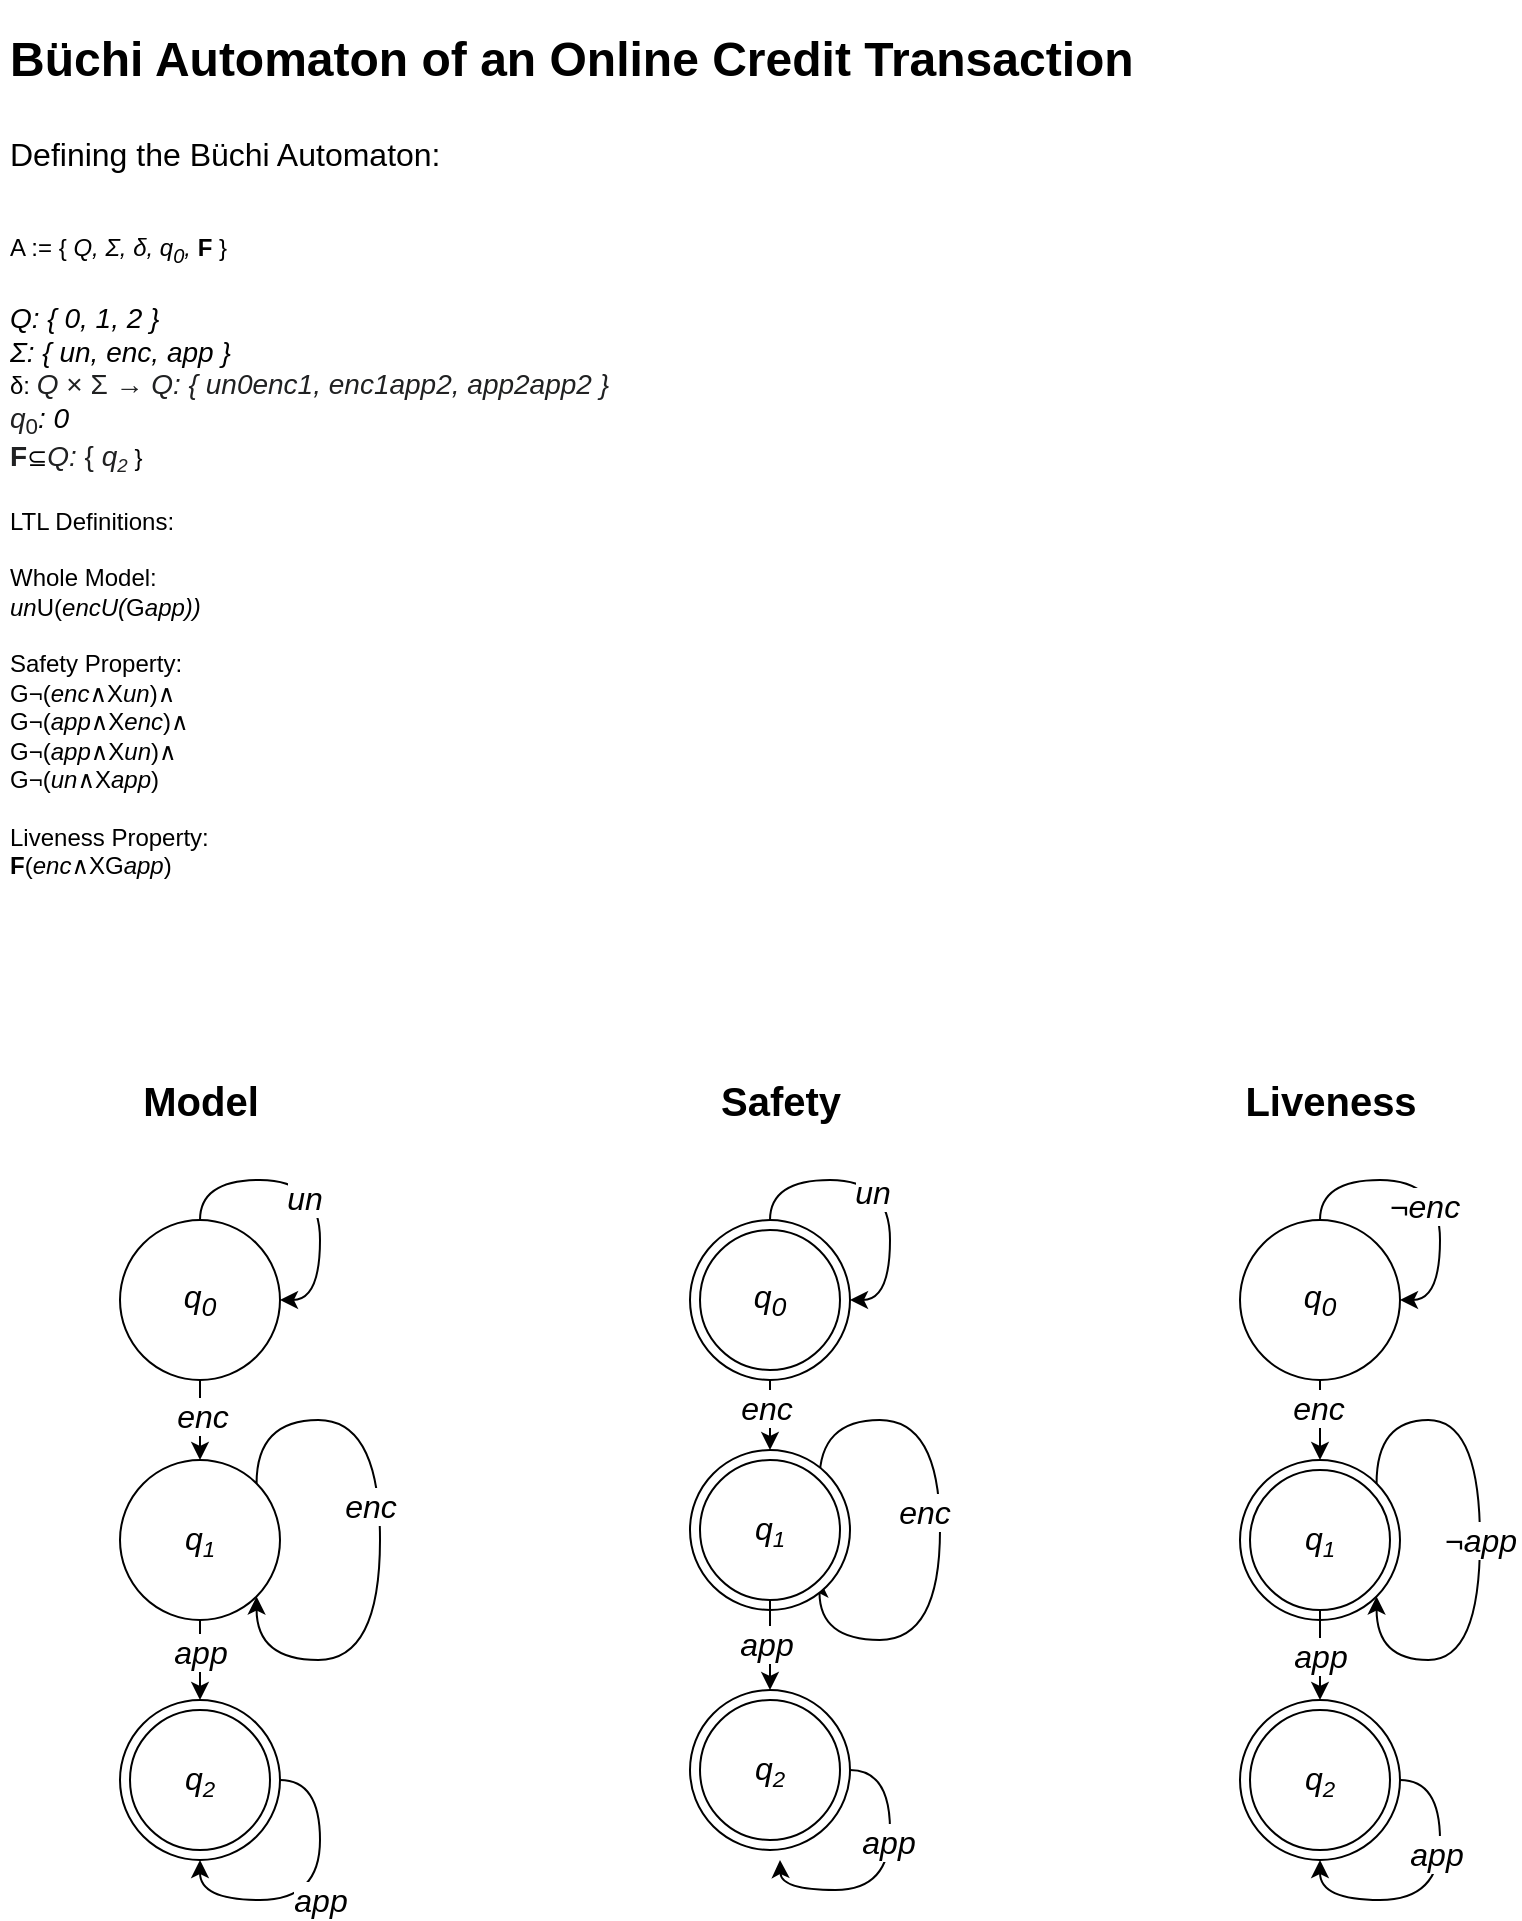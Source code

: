 <mxfile version="20.8.22" type="github">
  <diagram name="Page-1" id="xR51gsvur97eCKODgOBL">
    <mxGraphModel dx="954" dy="560" grid="1" gridSize="10" guides="1" tooltips="1" connect="1" arrows="1" fold="1" page="1" pageScale="1" pageWidth="850" pageHeight="1100" math="0" shadow="0">
      <root>
        <mxCell id="0" />
        <mxCell id="1" parent="0" />
        <mxCell id="qmPyTNHQybEkA9Gj_RSF-1" value="&lt;h1&gt;&lt;span style=&quot;background-color: initial;&quot;&gt;Büchi Automaton of an Online Credit Transaction&lt;/span&gt;&lt;/h1&gt;&lt;h1&gt;&lt;span style=&quot;background-color: initial;&quot;&gt;&lt;span style=&quot;font-weight: normal;&quot;&gt;&lt;font style=&quot;font-size: 16px;&quot;&gt;Defining the Büchi Automaton:&lt;/font&gt;&lt;/span&gt;&lt;/span&gt;&lt;/h1&gt;&lt;h1&gt;&lt;span style=&quot;background-color: initial; font-size: 12px;&quot;&gt;&lt;span style=&quot;font-weight: normal;&quot;&gt;A := { &lt;/span&gt;&lt;i style=&quot;font-weight: normal;&quot;&gt;Q, Σ, δ, q&lt;sub&gt;0&lt;/sub&gt;, &lt;/i&gt;F &lt;span style=&quot;font-weight: normal;&quot;&gt;}&lt;/span&gt;&lt;/span&gt;&lt;br&gt;&lt;/h1&gt;&lt;div style=&quot;font-size: 14px;&quot;&gt;&lt;i style=&quot;&quot;&gt;&lt;font style=&quot;font-size: 14px;&quot;&gt;Q: { 0, 1, 2 }&lt;/font&gt;&lt;/i&gt;&lt;/div&gt;&lt;div style=&quot;font-size: 14px;&quot;&gt;&lt;i style=&quot;&quot;&gt;&lt;font style=&quot;font-size: 14px;&quot;&gt;Σ: { un, enc, app }&lt;/font&gt;&lt;/i&gt;&lt;/div&gt;δ:&amp;nbsp;&lt;i style=&quot;color: rgb(32, 33, 34); font-family: sans-serif; font-size: 14px; background-color: rgb(255, 255, 255);&quot;&gt;Q&lt;/i&gt;&lt;span style=&quot;color: rgb(32, 33, 34); font-family: sans-serif; font-size: 14px; background-color: rgb(255, 255, 255);&quot;&gt;&amp;nbsp;×&amp;nbsp;Σ&amp;nbsp;→&amp;nbsp;&lt;/span&gt;&lt;i style=&quot;color: rgb(32, 33, 34); font-family: sans-serif; font-size: 14px; background-color: rgb(255, 255, 255);&quot;&gt;Q: { un0enc1, enc1app2, app2app2 }&lt;br&gt;&lt;/i&gt;&lt;i style=&quot;color: rgb(32, 33, 34); font-family: sans-serif; font-size: 14px; background-color: rgb(255, 255, 255);&quot;&gt;q&lt;/i&gt;&lt;sub style=&quot;line-height: 1; font-size: 11.2px; color: rgb(32, 33, 34); font-family: sans-serif; background-color: rgb(255, 255, 255);&quot;&gt;0&lt;/sub&gt;&lt;i style=&quot;border-color: var(--border-color); font-size: 14px;&quot;&gt;: 0&lt;br&gt;&lt;/i&gt;&lt;b style=&quot;color: rgb(32, 33, 34); font-family: sans-serif; font-size: 14px; background-color: rgb(255, 255, 255);&quot;&gt;F&lt;/b&gt;⊆&lt;i style=&quot;color: rgb(32, 33, 34); font-family: sans-serif; font-size: 14px; background-color: rgb(255, 255, 255);&quot;&gt;Q: &lt;/i&gt;&lt;span style=&quot;color: rgb(32, 33, 34); font-family: sans-serif; font-size: 14px; background-color: rgb(255, 255, 255);&quot;&gt;{&amp;nbsp;&lt;/span&gt;&lt;i style=&quot;border-color: var(--border-color); color: rgb(32, 33, 34); font-family: sans-serif; font-size: 14px; background-color: rgb(255, 255, 255);&quot;&gt;q&lt;/i&gt;&lt;i style=&quot;border-color: var(--border-color); color: rgb(32, 33, 34); font-family: sans-serif; background-color: rgb(255, 255, 255); font-size: 11.2px;&quot;&gt;&lt;sub&gt;2&lt;/sub&gt;&lt;/i&gt;&amp;nbsp;}&lt;br&gt;&lt;br&gt;LTL Definitions:&lt;br&gt;&lt;br&gt;Whole Model:&lt;br&gt;&lt;i&gt;un&lt;/i&gt;U(&lt;i&gt;encU(&lt;/i&gt;G&lt;i&gt;app))&lt;/i&gt;&lt;br&gt;&lt;br&gt;Safety Property:&lt;br&gt;G¬(&lt;i&gt;enc&lt;/i&gt;∧X&lt;i&gt;un&lt;/i&gt;)∧&lt;br&gt;G¬(&lt;i&gt;app&lt;/i&gt;∧X&lt;i&gt;enc&lt;/i&gt;)∧&lt;br&gt;G¬(&lt;i&gt;app&lt;/i&gt;∧X&lt;i&gt;un&lt;/i&gt;)∧&lt;br&gt;G¬(&lt;i&gt;un&lt;/i&gt;∧X&lt;i&gt;app&lt;/i&gt;)&lt;br&gt;&lt;br&gt;Liveness Property:&lt;br&gt;&lt;b&gt;F&lt;/b&gt;(&lt;i&gt;enc&lt;/i&gt;∧XG&lt;i&gt;app&lt;/i&gt;)&lt;br&gt;&lt;i style=&quot;color: rgb(32, 33, 34); font-family: sans-serif; font-size: 14px; background-color: rgb(255, 255, 255);&quot;&gt;&lt;br&gt;&lt;/i&gt;" style="text;html=1;strokeColor=none;fillColor=none;spacing=5;spacingTop=-20;whiteSpace=wrap;overflow=hidden;rounded=0;" parent="1" vertex="1">
          <mxGeometry x="40" y="40" width="760" height="440" as="geometry" />
        </mxCell>
        <mxCell id="qmPyTNHQybEkA9Gj_RSF-8" value="" style="ellipse;whiteSpace=wrap;html=1;aspect=fixed;fontSize=16;" parent="1" vertex="1">
          <mxGeometry x="660" y="880" width="80" height="80" as="geometry" />
        </mxCell>
        <mxCell id="qmPyTNHQybEkA9Gj_RSF-9" value="" style="ellipse;whiteSpace=wrap;html=1;aspect=fixed;fontSize=16;" parent="1" vertex="1">
          <mxGeometry x="665" y="885" width="70" height="70" as="geometry" />
        </mxCell>
        <mxCell id="qmPyTNHQybEkA9Gj_RSF-10" value="" style="ellipse;whiteSpace=wrap;html=1;aspect=fixed;fontSize=16;" parent="1" vertex="1">
          <mxGeometry x="660" y="760" width="80" height="80" as="geometry" />
        </mxCell>
        <mxCell id="qmPyTNHQybEkA9Gj_RSF-47" value="&lt;i&gt;app&lt;/i&gt;" style="edgeStyle=orthogonalEdgeStyle;curved=1;rounded=0;orthogonalLoop=1;jettySize=auto;html=1;entryX=0.5;entryY=0;entryDx=0;entryDy=0;fontSize=16;" parent="1" source="qmPyTNHQybEkA9Gj_RSF-11" target="qmPyTNHQybEkA9Gj_RSF-8" edge="1">
          <mxGeometry relative="1" as="geometry" />
        </mxCell>
        <mxCell id="qmPyTNHQybEkA9Gj_RSF-11" value="" style="ellipse;whiteSpace=wrap;html=1;aspect=fixed;fontSize=16;" parent="1" vertex="1">
          <mxGeometry x="665" y="765" width="70" height="70" as="geometry" />
        </mxCell>
        <mxCell id="qmPyTNHQybEkA9Gj_RSF-48" style="edgeStyle=orthogonalEdgeStyle;curved=1;rounded=0;orthogonalLoop=1;jettySize=auto;html=1;exitX=0.5;exitY=1;exitDx=0;exitDy=0;entryX=0.5;entryY=0;entryDx=0;entryDy=0;fontSize=16;" parent="1" source="qmPyTNHQybEkA9Gj_RSF-12" target="qmPyTNHQybEkA9Gj_RSF-10" edge="1">
          <mxGeometry relative="1" as="geometry" />
        </mxCell>
        <mxCell id="qmPyTNHQybEkA9Gj_RSF-73" value="&lt;i&gt;enc&lt;/i&gt;" style="edgeLabel;html=1;align=center;verticalAlign=middle;resizable=0;points=[];fontSize=16;" parent="qmPyTNHQybEkA9Gj_RSF-48" vertex="1" connectable="0">
          <mxGeometry x="-0.3" y="-1" relative="1" as="geometry">
            <mxPoint as="offset" />
          </mxGeometry>
        </mxCell>
        <mxCell id="qmPyTNHQybEkA9Gj_RSF-12" value="" style="ellipse;whiteSpace=wrap;html=1;aspect=fixed;fontSize=16;" parent="1" vertex="1">
          <mxGeometry x="660" y="640" width="80" height="80" as="geometry" />
        </mxCell>
        <mxCell id="qmPyTNHQybEkA9Gj_RSF-13" value="" style="ellipse;whiteSpace=wrap;html=1;aspect=fixed;fontSize=16;" parent="1" vertex="1">
          <mxGeometry x="100" y="880" width="80" height="80" as="geometry" />
        </mxCell>
        <mxCell id="qmPyTNHQybEkA9Gj_RSF-14" value="" style="ellipse;whiteSpace=wrap;html=1;aspect=fixed;fontSize=16;" parent="1" vertex="1">
          <mxGeometry x="105" y="885" width="70" height="70" as="geometry" />
        </mxCell>
        <mxCell id="qmPyTNHQybEkA9Gj_RSF-43" style="edgeStyle=orthogonalEdgeStyle;curved=1;rounded=0;orthogonalLoop=1;jettySize=auto;html=1;exitX=0.5;exitY=1;exitDx=0;exitDy=0;entryX=0.5;entryY=0;entryDx=0;entryDy=0;fontSize=16;" parent="1" source="qmPyTNHQybEkA9Gj_RSF-15" target="qmPyTNHQybEkA9Gj_RSF-13" edge="1">
          <mxGeometry relative="1" as="geometry" />
        </mxCell>
        <mxCell id="qmPyTNHQybEkA9Gj_RSF-74" value="&lt;i&gt;app&lt;/i&gt;" style="edgeLabel;html=1;align=center;verticalAlign=middle;resizable=0;points=[];fontSize=16;" parent="qmPyTNHQybEkA9Gj_RSF-43" vertex="1" connectable="0">
          <mxGeometry x="-0.2" relative="1" as="geometry">
            <mxPoint as="offset" />
          </mxGeometry>
        </mxCell>
        <mxCell id="qmPyTNHQybEkA9Gj_RSF-15" value="" style="ellipse;whiteSpace=wrap;html=1;aspect=fixed;fontSize=16;" parent="1" vertex="1">
          <mxGeometry x="100" y="760" width="80" height="80" as="geometry" />
        </mxCell>
        <mxCell id="qmPyTNHQybEkA9Gj_RSF-42" style="edgeStyle=orthogonalEdgeStyle;curved=1;rounded=0;orthogonalLoop=1;jettySize=auto;html=1;exitX=0.5;exitY=1;exitDx=0;exitDy=0;entryX=0.5;entryY=0;entryDx=0;entryDy=0;fontSize=16;" parent="1" source="qmPyTNHQybEkA9Gj_RSF-17" target="qmPyTNHQybEkA9Gj_RSF-15" edge="1">
          <mxGeometry relative="1" as="geometry" />
        </mxCell>
        <mxCell id="qmPyTNHQybEkA9Gj_RSF-69" value="&lt;i&gt;enc&lt;/i&gt;" style="edgeLabel;html=1;align=center;verticalAlign=middle;resizable=0;points=[];fontSize=16;" parent="qmPyTNHQybEkA9Gj_RSF-42" vertex="1" connectable="0">
          <mxGeometry x="-0.1" y="1" relative="1" as="geometry">
            <mxPoint as="offset" />
          </mxGeometry>
        </mxCell>
        <mxCell id="qmPyTNHQybEkA9Gj_RSF-17" value="" style="ellipse;whiteSpace=wrap;html=1;aspect=fixed;fontSize=16;" parent="1" vertex="1">
          <mxGeometry x="100" y="640" width="80" height="80" as="geometry" />
        </mxCell>
        <mxCell id="qmPyTNHQybEkA9Gj_RSF-59" style="edgeStyle=orthogonalEdgeStyle;curved=1;rounded=0;orthogonalLoop=1;jettySize=auto;html=1;exitX=1;exitY=0.5;exitDx=0;exitDy=0;fontSize=16;" parent="1" source="qmPyTNHQybEkA9Gj_RSF-18" edge="1">
          <mxGeometry relative="1" as="geometry">
            <mxPoint x="430" y="960" as="targetPoint" />
          </mxGeometry>
        </mxCell>
        <mxCell id="qmPyTNHQybEkA9Gj_RSF-77" value="&lt;i&gt;app&lt;/i&gt;" style="edgeLabel;html=1;align=center;verticalAlign=middle;resizable=0;points=[];fontSize=16;" parent="qmPyTNHQybEkA9Gj_RSF-59" vertex="1" connectable="0">
          <mxGeometry x="-0.253" y="-1" relative="1" as="geometry">
            <mxPoint as="offset" />
          </mxGeometry>
        </mxCell>
        <mxCell id="qmPyTNHQybEkA9Gj_RSF-18" value="" style="ellipse;whiteSpace=wrap;html=1;aspect=fixed;fontSize=16;" parent="1" vertex="1">
          <mxGeometry x="385" y="875" width="80" height="80" as="geometry" />
        </mxCell>
        <mxCell id="qmPyTNHQybEkA9Gj_RSF-19" value="" style="ellipse;whiteSpace=wrap;html=1;aspect=fixed;fontSize=16;" parent="1" vertex="1">
          <mxGeometry x="390" y="880" width="70" height="70" as="geometry" />
        </mxCell>
        <mxCell id="qmPyTNHQybEkA9Gj_RSF-58" style="edgeStyle=orthogonalEdgeStyle;curved=1;rounded=0;orthogonalLoop=1;jettySize=auto;html=1;exitX=1;exitY=0;exitDx=0;exitDy=0;fontSize=16;entryX=1;entryY=1;entryDx=0;entryDy=0;" parent="1" source="qmPyTNHQybEkA9Gj_RSF-24" target="qmPyTNHQybEkA9Gj_RSF-24" edge="1">
          <mxGeometry relative="1" as="geometry">
            <mxPoint x="470" y="790" as="targetPoint" />
            <Array as="points">
              <mxPoint x="450" y="740" />
              <mxPoint x="510" y="740" />
              <mxPoint x="510" y="850" />
              <mxPoint x="450" y="850" />
            </Array>
          </mxGeometry>
        </mxCell>
        <mxCell id="qmPyTNHQybEkA9Gj_RSF-67" value="&lt;i&gt;enc&lt;/i&gt;" style="edgeLabel;html=1;align=center;verticalAlign=middle;resizable=0;points=[];fontSize=16;" parent="qmPyTNHQybEkA9Gj_RSF-58" vertex="1" connectable="0">
          <mxGeometry x="-0.067" y="-8" relative="1" as="geometry">
            <mxPoint as="offset" />
          </mxGeometry>
        </mxCell>
        <mxCell id="qmPyTNHQybEkA9Gj_RSF-23" value="" style="ellipse;whiteSpace=wrap;html=1;aspect=fixed;fontSize=16;" parent="1" vertex="1">
          <mxGeometry x="385" y="755" width="80" height="80" as="geometry" />
        </mxCell>
        <mxCell id="qmPyTNHQybEkA9Gj_RSF-50" style="edgeStyle=orthogonalEdgeStyle;curved=1;rounded=0;orthogonalLoop=1;jettySize=auto;html=1;entryX=0.5;entryY=0;entryDx=0;entryDy=0;fontSize=16;" parent="1" source="qmPyTNHQybEkA9Gj_RSF-24" target="qmPyTNHQybEkA9Gj_RSF-18" edge="1">
          <mxGeometry relative="1" as="geometry" />
        </mxCell>
        <mxCell id="qmPyTNHQybEkA9Gj_RSF-75" value="&lt;i&gt;app&lt;/i&gt;" style="edgeLabel;html=1;align=center;verticalAlign=middle;resizable=0;points=[];fontSize=16;" parent="qmPyTNHQybEkA9Gj_RSF-50" vertex="1" connectable="0">
          <mxGeometry x="-0.022" y="-2" relative="1" as="geometry">
            <mxPoint as="offset" />
          </mxGeometry>
        </mxCell>
        <mxCell id="qmPyTNHQybEkA9Gj_RSF-24" value="" style="ellipse;whiteSpace=wrap;html=1;aspect=fixed;fontSize=16;" parent="1" vertex="1">
          <mxGeometry x="390" y="760" width="70" height="70" as="geometry" />
        </mxCell>
        <mxCell id="qmPyTNHQybEkA9Gj_RSF-45" style="edgeStyle=orthogonalEdgeStyle;curved=1;rounded=0;orthogonalLoop=1;jettySize=auto;html=1;entryX=0.5;entryY=0;entryDx=0;entryDy=0;fontSize=16;" parent="1" source="qmPyTNHQybEkA9Gj_RSF-27" target="qmPyTNHQybEkA9Gj_RSF-23" edge="1">
          <mxGeometry relative="1" as="geometry" />
        </mxCell>
        <mxCell id="qmPyTNHQybEkA9Gj_RSF-72" value="&lt;i&gt;enc&lt;/i&gt;" style="edgeLabel;html=1;align=center;verticalAlign=middle;resizable=0;points=[];fontSize=16;" parent="qmPyTNHQybEkA9Gj_RSF-45" vertex="1" connectable="0">
          <mxGeometry x="-0.378" y="-2" relative="1" as="geometry">
            <mxPoint as="offset" />
          </mxGeometry>
        </mxCell>
        <mxCell id="qmPyTNHQybEkA9Gj_RSF-27" value="" style="ellipse;whiteSpace=wrap;html=1;aspect=fixed;fontSize=16;" parent="1" vertex="1">
          <mxGeometry x="385" y="640" width="80" height="80" as="geometry" />
        </mxCell>
        <mxCell id="qmPyTNHQybEkA9Gj_RSF-28" value="" style="ellipse;whiteSpace=wrap;html=1;aspect=fixed;fontSize=16;" parent="1" vertex="1">
          <mxGeometry x="390" y="645" width="70" height="70" as="geometry" />
        </mxCell>
        <mxCell id="qmPyTNHQybEkA9Gj_RSF-29" value="&lt;i&gt;q&lt;sub&gt;0&lt;/sub&gt;&lt;/i&gt;" style="text;html=1;strokeColor=none;fillColor=none;align=center;verticalAlign=middle;whiteSpace=wrap;rounded=0;fontSize=16;" parent="1" vertex="1">
          <mxGeometry x="110" y="665" width="60" height="30" as="geometry" />
        </mxCell>
        <mxCell id="qmPyTNHQybEkA9Gj_RSF-30" value="&lt;i&gt;q&lt;sub&gt;0&lt;/sub&gt;&lt;/i&gt;" style="text;html=1;strokeColor=none;fillColor=none;align=center;verticalAlign=middle;whiteSpace=wrap;rounded=0;fontSize=16;" parent="1" vertex="1">
          <mxGeometry x="395" y="665" width="60" height="30" as="geometry" />
        </mxCell>
        <mxCell id="qmPyTNHQybEkA9Gj_RSF-31" value="&lt;i&gt;q&lt;sub&gt;0&lt;/sub&gt;&lt;/i&gt;" style="text;html=1;strokeColor=none;fillColor=none;align=center;verticalAlign=middle;whiteSpace=wrap;rounded=0;fontSize=16;" parent="1" vertex="1">
          <mxGeometry x="670" y="665" width="60" height="30" as="geometry" />
        </mxCell>
        <mxCell id="qmPyTNHQybEkA9Gj_RSF-32" value="&lt;i&gt;q&lt;span style=&quot;font-size: 13.333px;&quot;&gt;&lt;sub&gt;1&lt;/sub&gt;&lt;/span&gt;&lt;/i&gt;" style="text;html=1;strokeColor=none;fillColor=none;align=center;verticalAlign=middle;whiteSpace=wrap;rounded=0;fontSize=16;" parent="1" vertex="1">
          <mxGeometry x="110" y="785" width="60" height="30" as="geometry" />
        </mxCell>
        <mxCell id="qmPyTNHQybEkA9Gj_RSF-35" value="&lt;i&gt;q&lt;span style=&quot;font-size: 13.333px;&quot;&gt;&lt;sub&gt;2&lt;/sub&gt;&lt;/span&gt;&lt;/i&gt;" style="text;html=1;strokeColor=none;fillColor=none;align=center;verticalAlign=middle;whiteSpace=wrap;rounded=0;fontSize=16;" parent="1" vertex="1">
          <mxGeometry x="110" y="905" width="60" height="30" as="geometry" />
        </mxCell>
        <mxCell id="qmPyTNHQybEkA9Gj_RSF-36" value="&lt;i&gt;q&lt;span style=&quot;font-size: 13.333px;&quot;&gt;&lt;sub&gt;2&lt;/sub&gt;&lt;/span&gt;&lt;/i&gt;" style="text;html=1;strokeColor=none;fillColor=none;align=center;verticalAlign=middle;whiteSpace=wrap;rounded=0;fontSize=16;" parent="1" vertex="1">
          <mxGeometry x="395" y="900" width="60" height="30" as="geometry" />
        </mxCell>
        <mxCell id="qmPyTNHQybEkA9Gj_RSF-37" value="&lt;i&gt;q&lt;span style=&quot;font-size: 13.333px;&quot;&gt;&lt;sub&gt;2&lt;/sub&gt;&lt;/span&gt;&lt;/i&gt;" style="text;html=1;strokeColor=none;fillColor=none;align=center;verticalAlign=middle;whiteSpace=wrap;rounded=0;fontSize=16;" parent="1" vertex="1">
          <mxGeometry x="670" y="905" width="60" height="30" as="geometry" />
        </mxCell>
        <mxCell id="qmPyTNHQybEkA9Gj_RSF-38" value="&lt;i&gt;q&lt;span style=&quot;font-size: 13.333px;&quot;&gt;&lt;sub&gt;1&lt;/sub&gt;&lt;/span&gt;&lt;/i&gt;" style="text;html=1;strokeColor=none;fillColor=none;align=center;verticalAlign=middle;whiteSpace=wrap;rounded=0;fontSize=16;" parent="1" vertex="1">
          <mxGeometry x="395" y="780" width="60" height="30" as="geometry" />
        </mxCell>
        <mxCell id="qmPyTNHQybEkA9Gj_RSF-39" value="&lt;i&gt;q&lt;span style=&quot;font-size: 13.333px;&quot;&gt;&lt;sub&gt;1&lt;/sub&gt;&lt;/span&gt;&lt;/i&gt;" style="text;html=1;strokeColor=none;fillColor=none;align=center;verticalAlign=middle;whiteSpace=wrap;rounded=0;fontSize=16;" parent="1" vertex="1">
          <mxGeometry x="670" y="785" width="60" height="30" as="geometry" />
        </mxCell>
        <mxCell id="qmPyTNHQybEkA9Gj_RSF-41" style="edgeStyle=orthogonalEdgeStyle;curved=1;rounded=0;orthogonalLoop=1;jettySize=auto;html=1;exitX=0.5;exitY=0;exitDx=0;exitDy=0;entryX=1;entryY=0.5;entryDx=0;entryDy=0;fontSize=16;" parent="1" source="qmPyTNHQybEkA9Gj_RSF-17" target="qmPyTNHQybEkA9Gj_RSF-17" edge="1">
          <mxGeometry relative="1" as="geometry" />
        </mxCell>
        <mxCell id="qmPyTNHQybEkA9Gj_RSF-63" value="&lt;i&gt;un&lt;/i&gt;" style="edgeLabel;html=1;align=center;verticalAlign=middle;resizable=0;points=[];fontSize=16;" parent="qmPyTNHQybEkA9Gj_RSF-41" vertex="1" connectable="0">
          <mxGeometry x="0.113" y="-8" relative="1" as="geometry">
            <mxPoint as="offset" />
          </mxGeometry>
        </mxCell>
        <mxCell id="qmPyTNHQybEkA9Gj_RSF-51" style="edgeStyle=orthogonalEdgeStyle;curved=1;rounded=0;orthogonalLoop=1;jettySize=auto;html=1;exitX=1;exitY=0;exitDx=0;exitDy=0;entryX=1;entryY=1;entryDx=0;entryDy=0;fontSize=16;" parent="1" source="qmPyTNHQybEkA9Gj_RSF-15" target="qmPyTNHQybEkA9Gj_RSF-15" edge="1">
          <mxGeometry relative="1" as="geometry">
            <Array as="points">
              <mxPoint x="168" y="740" />
              <mxPoint x="230" y="740" />
              <mxPoint x="230" y="860" />
              <mxPoint x="168" y="860" />
            </Array>
          </mxGeometry>
        </mxCell>
        <mxCell id="qmPyTNHQybEkA9Gj_RSF-66" value="&lt;i&gt;enc&lt;/i&gt;" style="edgeLabel;html=1;align=center;verticalAlign=middle;resizable=0;points=[];fontSize=16;" parent="qmPyTNHQybEkA9Gj_RSF-51" vertex="1" connectable="0">
          <mxGeometry x="-0.113" y="-5" relative="1" as="geometry">
            <mxPoint as="offset" />
          </mxGeometry>
        </mxCell>
        <mxCell id="qmPyTNHQybEkA9Gj_RSF-52" value="&lt;i&gt;app&lt;/i&gt;" style="edgeStyle=orthogonalEdgeStyle;curved=1;rounded=0;orthogonalLoop=1;jettySize=auto;html=1;exitX=1;exitY=0.5;exitDx=0;exitDy=0;entryX=0.5;entryY=1;entryDx=0;entryDy=0;fontSize=16;" parent="1" source="qmPyTNHQybEkA9Gj_RSF-13" target="qmPyTNHQybEkA9Gj_RSF-13" edge="1">
          <mxGeometry relative="1" as="geometry" />
        </mxCell>
        <mxCell id="qmPyTNHQybEkA9Gj_RSF-57" style="edgeStyle=orthogonalEdgeStyle;curved=1;rounded=0;orthogonalLoop=1;jettySize=auto;html=1;exitX=0.5;exitY=0;exitDx=0;exitDy=0;entryX=1;entryY=0.5;entryDx=0;entryDy=0;fontSize=16;" parent="1" source="qmPyTNHQybEkA9Gj_RSF-27" target="qmPyTNHQybEkA9Gj_RSF-27" edge="1">
          <mxGeometry relative="1" as="geometry" />
        </mxCell>
        <mxCell id="qmPyTNHQybEkA9Gj_RSF-64" value="&lt;i&gt;un&lt;/i&gt;" style="edgeLabel;html=1;align=center;verticalAlign=middle;resizable=0;points=[];fontSize=16;" parent="qmPyTNHQybEkA9Gj_RSF-57" vertex="1" connectable="0">
          <mxGeometry x="-0.113" y="-6" relative="1" as="geometry">
            <mxPoint as="offset" />
          </mxGeometry>
        </mxCell>
        <mxCell id="qmPyTNHQybEkA9Gj_RSF-60" style="edgeStyle=orthogonalEdgeStyle;curved=1;rounded=0;orthogonalLoop=1;jettySize=auto;html=1;exitX=0.5;exitY=0;exitDx=0;exitDy=0;entryX=1;entryY=0.5;entryDx=0;entryDy=0;fontSize=16;" parent="1" source="qmPyTNHQybEkA9Gj_RSF-12" target="qmPyTNHQybEkA9Gj_RSF-12" edge="1">
          <mxGeometry relative="1" as="geometry" />
        </mxCell>
        <mxCell id="qmPyTNHQybEkA9Gj_RSF-65" value="&lt;i style=&quot;border-color: var(--border-color);&quot;&gt;¬enc&lt;/i&gt;" style="edgeLabel;html=1;align=center;verticalAlign=middle;resizable=0;points=[];fontSize=16;" parent="qmPyTNHQybEkA9Gj_RSF-60" vertex="1" connectable="0">
          <mxGeometry x="0.163" y="-8" relative="1" as="geometry">
            <mxPoint as="offset" />
          </mxGeometry>
        </mxCell>
        <mxCell id="qmPyTNHQybEkA9Gj_RSF-62" style="edgeStyle=orthogonalEdgeStyle;curved=1;rounded=0;orthogonalLoop=1;jettySize=auto;html=1;exitX=1;exitY=0.5;exitDx=0;exitDy=0;entryX=0.5;entryY=1;entryDx=0;entryDy=0;fontSize=16;" parent="1" source="qmPyTNHQybEkA9Gj_RSF-8" target="qmPyTNHQybEkA9Gj_RSF-8" edge="1">
          <mxGeometry relative="1" as="geometry" />
        </mxCell>
        <mxCell id="qmPyTNHQybEkA9Gj_RSF-76" value="&lt;i&gt;app&lt;/i&gt;" style="edgeLabel;html=1;align=center;verticalAlign=middle;resizable=0;points=[];fontSize=16;" parent="qmPyTNHQybEkA9Gj_RSF-62" vertex="1" connectable="0">
          <mxGeometry x="-0.287" y="-2" relative="1" as="geometry">
            <mxPoint as="offset" />
          </mxGeometry>
        </mxCell>
        <mxCell id="qmPyTNHQybEkA9Gj_RSF-71" value="&lt;i style=&quot;border-color: var(--border-color);&quot;&gt;¬app&lt;/i&gt;" style="edgeStyle=orthogonalEdgeStyle;curved=1;rounded=0;orthogonalLoop=1;jettySize=auto;html=1;exitX=1;exitY=0;exitDx=0;exitDy=0;entryX=1;entryY=1;entryDx=0;entryDy=0;fontSize=16;" parent="1" source="qmPyTNHQybEkA9Gj_RSF-10" target="qmPyTNHQybEkA9Gj_RSF-10" edge="1">
          <mxGeometry relative="1" as="geometry">
            <Array as="points">
              <mxPoint x="728" y="740" />
              <mxPoint x="780" y="740" />
              <mxPoint x="780" y="860" />
              <mxPoint x="728" y="860" />
            </Array>
          </mxGeometry>
        </mxCell>
        <mxCell id="qmPyTNHQybEkA9Gj_RSF-78" value="&lt;b&gt;&lt;font style=&quot;font-size: 20px;&quot;&gt;Model&lt;/font&gt;&lt;/b&gt;" style="text;html=1;align=center;verticalAlign=middle;resizable=0;points=[];autosize=1;strokeColor=none;fillColor=none;fontSize=16;" parent="1" vertex="1">
          <mxGeometry x="100" y="560" width="80" height="40" as="geometry" />
        </mxCell>
        <mxCell id="qmPyTNHQybEkA9Gj_RSF-79" value="&lt;b&gt;&lt;font style=&quot;font-size: 20px;&quot;&gt;Safety&lt;/font&gt;&lt;/b&gt;" style="text;html=1;align=center;verticalAlign=middle;resizable=0;points=[];autosize=1;strokeColor=none;fillColor=none;fontSize=16;" parent="1" vertex="1">
          <mxGeometry x="390" y="560" width="80" height="40" as="geometry" />
        </mxCell>
        <mxCell id="qmPyTNHQybEkA9Gj_RSF-80" value="&lt;b&gt;&lt;font style=&quot;font-size: 20px;&quot;&gt;Liveness&lt;/font&gt;&lt;/b&gt;" style="text;html=1;align=center;verticalAlign=middle;resizable=0;points=[];autosize=1;strokeColor=none;fillColor=none;fontSize=16;" parent="1" vertex="1">
          <mxGeometry x="650" y="560" width="110" height="40" as="geometry" />
        </mxCell>
      </root>
    </mxGraphModel>
  </diagram>
</mxfile>
